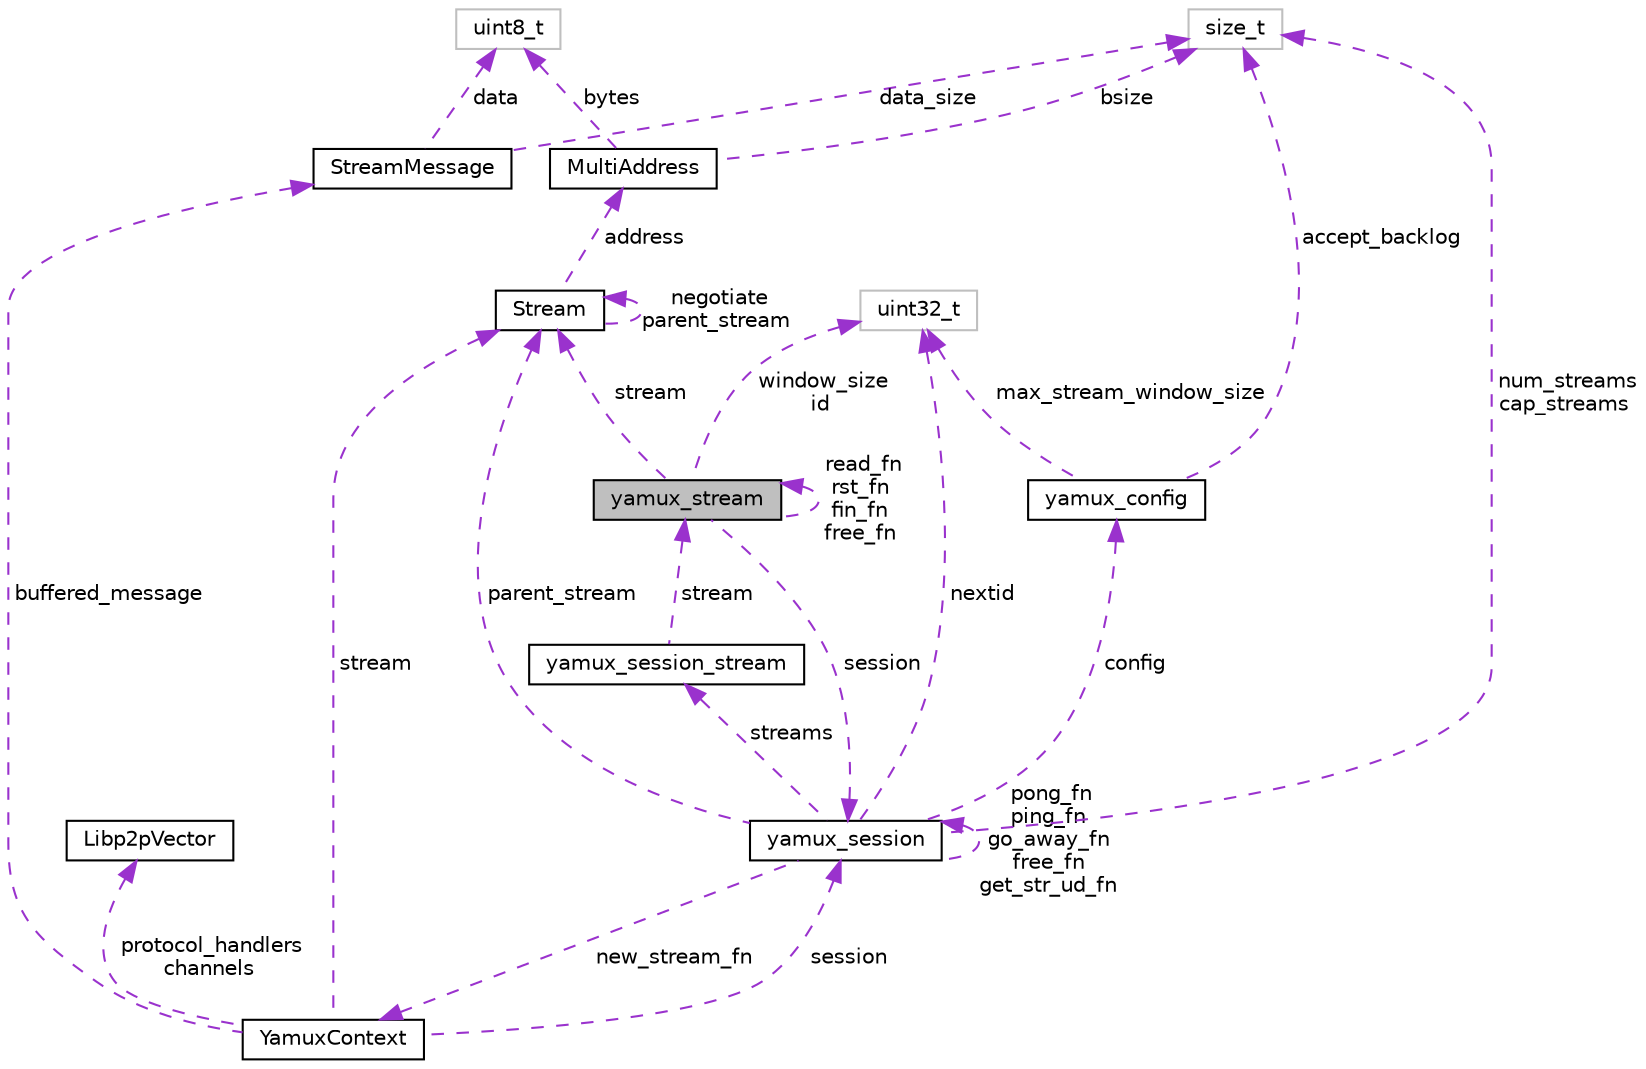 digraph "yamux_stream"
{
  edge [fontname="Helvetica",fontsize="10",labelfontname="Helvetica",labelfontsize="10"];
  node [fontname="Helvetica",fontsize="10",shape=record];
  Node1 [label="yamux_stream",height=0.2,width=0.4,color="black", fillcolor="grey75", style="filled", fontcolor="black"];
  Node2 -> Node1 [dir="back",color="darkorchid3",fontsize="10",style="dashed",label=" window_size\nid" ,fontname="Helvetica"];
  Node2 [label="uint32_t",height=0.2,width=0.4,color="grey75", fillcolor="white", style="filled"];
  Node3 -> Node1 [dir="back",color="darkorchid3",fontsize="10",style="dashed",label=" session" ,fontname="Helvetica"];
  Node3 [label="yamux_session",height=0.2,width=0.4,color="black", fillcolor="white", style="filled",URL="$structyamux__session.html"];
  Node2 -> Node3 [dir="back",color="darkorchid3",fontsize="10",style="dashed",label=" nextid" ,fontname="Helvetica"];
  Node4 -> Node3 [dir="back",color="darkorchid3",fontsize="10",style="dashed",label=" new_stream_fn" ,fontname="Helvetica"];
  Node4 [label="YamuxContext",height=0.2,width=0.4,color="black", fillcolor="white", style="filled",URL="$struct_yamux_context.html"];
  Node5 -> Node4 [dir="back",color="darkorchid3",fontsize="10",style="dashed",label=" protocol_handlers\nchannels" ,fontname="Helvetica"];
  Node5 [label="Libp2pVector",height=0.2,width=0.4,color="black", fillcolor="white", style="filled",URL="$struct_libp2p_vector.html"];
  Node3 -> Node4 [dir="back",color="darkorchid3",fontsize="10",style="dashed",label=" session" ,fontname="Helvetica"];
  Node6 -> Node4 [dir="back",color="darkorchid3",fontsize="10",style="dashed",label=" buffered_message" ,fontname="Helvetica"];
  Node6 [label="StreamMessage",height=0.2,width=0.4,color="black", fillcolor="white", style="filled",URL="$struct_stream_message.html"];
  Node7 -> Node6 [dir="back",color="darkorchid3",fontsize="10",style="dashed",label=" data" ,fontname="Helvetica"];
  Node7 [label="uint8_t",height=0.2,width=0.4,color="grey75", fillcolor="white", style="filled"];
  Node8 -> Node6 [dir="back",color="darkorchid3",fontsize="10",style="dashed",label=" data_size" ,fontname="Helvetica"];
  Node8 [label="size_t",height=0.2,width=0.4,color="grey75", fillcolor="white", style="filled"];
  Node9 -> Node4 [dir="back",color="darkorchid3",fontsize="10",style="dashed",label=" stream" ,fontname="Helvetica"];
  Node9 [label="Stream",height=0.2,width=0.4,color="black", fillcolor="white", style="filled",URL="$struct_stream.html"];
  Node10 -> Node9 [dir="back",color="darkorchid3",fontsize="10",style="dashed",label=" address" ,fontname="Helvetica"];
  Node10 [label="MultiAddress",height=0.2,width=0.4,color="black", fillcolor="white", style="filled",URL="$struct_multi_address.html"];
  Node7 -> Node10 [dir="back",color="darkorchid3",fontsize="10",style="dashed",label=" bytes" ,fontname="Helvetica"];
  Node8 -> Node10 [dir="back",color="darkorchid3",fontsize="10",style="dashed",label=" bsize" ,fontname="Helvetica"];
  Node9 -> Node9 [dir="back",color="darkorchid3",fontsize="10",style="dashed",label=" negotiate\nparent_stream" ,fontname="Helvetica"];
  Node3 -> Node3 [dir="back",color="darkorchid3",fontsize="10",style="dashed",label=" pong_fn\nping_fn\ngo_away_fn\nfree_fn\nget_str_ud_fn" ,fontname="Helvetica"];
  Node11 -> Node3 [dir="back",color="darkorchid3",fontsize="10",style="dashed",label=" streams" ,fontname="Helvetica"];
  Node11 [label="yamux_session_stream",height=0.2,width=0.4,color="black", fillcolor="white", style="filled",URL="$structyamux__session__stream.html"];
  Node1 -> Node11 [dir="back",color="darkorchid3",fontsize="10",style="dashed",label=" stream" ,fontname="Helvetica"];
  Node8 -> Node3 [dir="back",color="darkorchid3",fontsize="10",style="dashed",label=" num_streams\ncap_streams" ,fontname="Helvetica"];
  Node9 -> Node3 [dir="back",color="darkorchid3",fontsize="10",style="dashed",label=" parent_stream" ,fontname="Helvetica"];
  Node12 -> Node3 [dir="back",color="darkorchid3",fontsize="10",style="dashed",label=" config" ,fontname="Helvetica"];
  Node12 [label="yamux_config",height=0.2,width=0.4,color="black", fillcolor="white", style="filled",URL="$structyamux__config.html"];
  Node2 -> Node12 [dir="back",color="darkorchid3",fontsize="10",style="dashed",label=" max_stream_window_size" ,fontname="Helvetica"];
  Node8 -> Node12 [dir="back",color="darkorchid3",fontsize="10",style="dashed",label=" accept_backlog" ,fontname="Helvetica"];
  Node9 -> Node1 [dir="back",color="darkorchid3",fontsize="10",style="dashed",label=" stream" ,fontname="Helvetica"];
  Node1 -> Node1 [dir="back",color="darkorchid3",fontsize="10",style="dashed",label=" read_fn\nrst_fn\nfin_fn\nfree_fn" ,fontname="Helvetica"];
}
